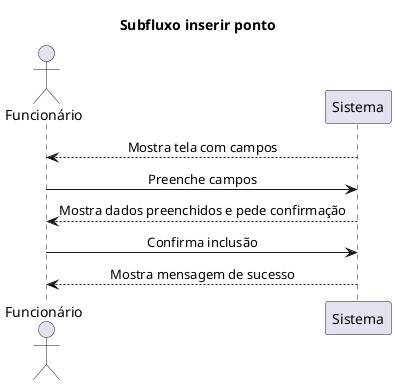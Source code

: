 @startuml Interaction diagram | Sistema de registro de pontos

title Subfluxo inserir ponto
skinparam sequenceMessageAlign center

actor Funcionário
participant Sistema

Funcionário <-- Sistema: Mostra tela com campos
Funcionário -> Sistema: Preenche campos

Funcionário <-- Sistema: Mostra dados preenchidos e pede confirmação
Funcionário -> Sistema: Confirma inclusão

Funcionário <-- Sistema: Mostra mensagem de sucesso

@enduml
